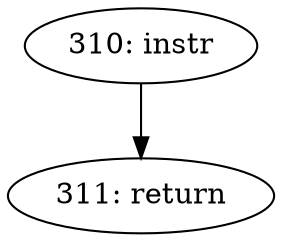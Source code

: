 digraph CFG_inet_csk_ack_scheduled {
310 [label="310: instr"]
	310 -> 311
311 [label="311: return"]
	
}

